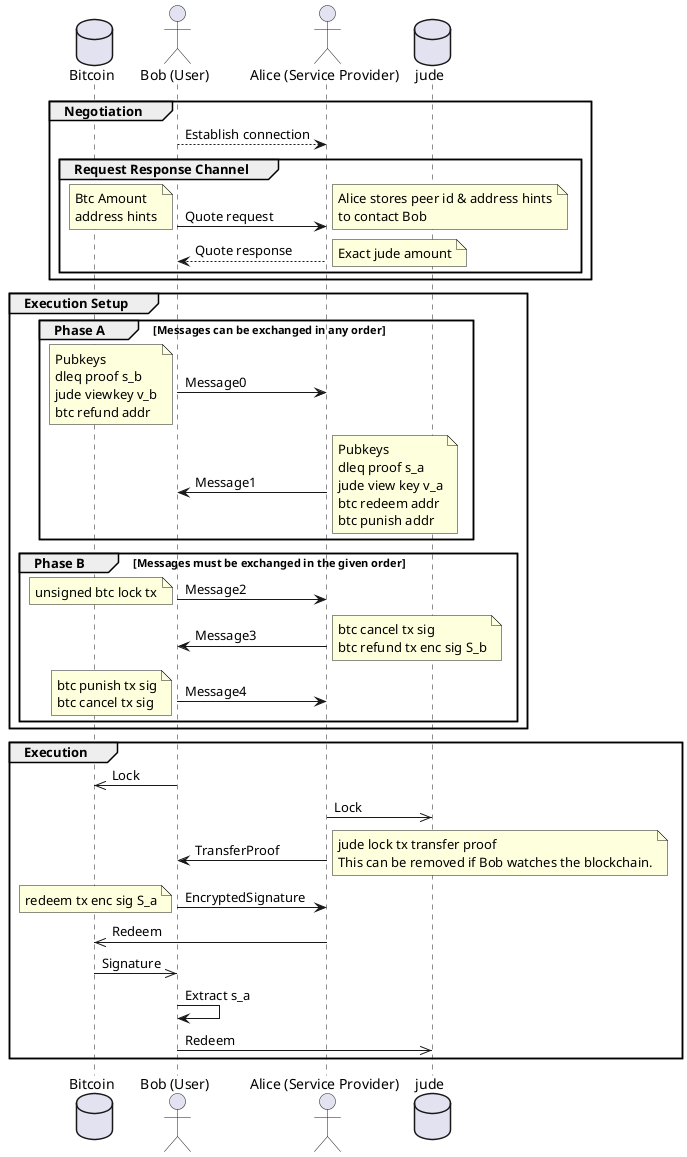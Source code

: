 @startuml
database Bitcoin
actor Bob as "Bob (User)"
Actor Alice as "Alice (Service Provider)"
database jude

group Negotiation

    Bob --> Alice: Establish connection

    group Request Response Channel
        Bob -> Alice: Quote request
        note left: Btc Amount\naddress hints
        note right: Alice stores peer id & address hints\nto contact Bob

        Alice --> Bob: Quote response
        note right: Exact jude amount
    end
end

group Execution Setup
    group Phase A [Messages can be exchanged in any order]
        Bob -> Alice: Message0
        note left: Pubkeys\ndleq proof s_b\njude viewkey v_b\nbtc refund addr

        Alice -> Bob: Message1
        note right: Pubkeys\ndleq proof s_a\njude view key v_a\nbtc redeem addr\nbtc punish addr
    end

    group Phase B [Messages must be exchanged in the given order]

        Bob -> Alice: Message2
        note left: unsigned btc lock tx

        Alice -> Bob: Message3
        note right: btc cancel tx sig\nbtc refund tx enc sig S_b

        Bob -> Alice: Message4
        note left: btc punish tx sig\nbtc cancel tx sig

    end
end

group Execution
    Bob ->> Bitcoin: Lock

    Alice ->> jude: Lock

    Alice -> Bob: TransferProof
    note right: jude lock tx transfer proof\nThis can be removed if Bob watches the blockchain.

    Bob -> Alice: EncryptedSignature
    note left: redeem tx enc sig S_a

    Alice ->> Bitcoin: Redeem

    Bitcoin ->> Bob: Signature

    Bob -> Bob: Extract s_a

    Bob ->> jude: Redeem
end

@enduml
